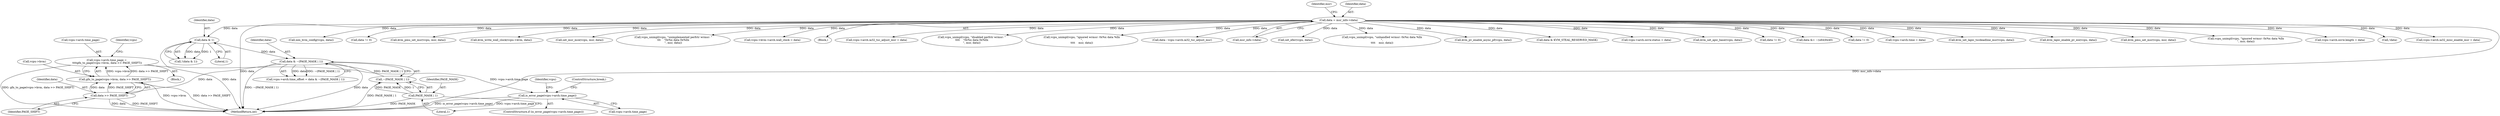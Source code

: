 digraph "0_linux_c300aa64ddf57d9c5d9c898a64b36877345dd4a9@pointer" {
"1000340" [label="(Call,vcpu->arch.time_page =\n \t\t\t\tgfn_to_page(vcpu->kvm, data >> PAGE_SHIFT))"];
"1000346" [label="(Call,gfn_to_page(vcpu->kvm, data >> PAGE_SHIFT))"];
"1000350" [label="(Call,data >> PAGE_SHIFT)"];
"1000322" [label="(Call,data & ~(PAGE_MASK | 1))"];
"1000312" [label="(Call,data & 1)"];
"1000127" [label="(Call,data = msr_info->data)"];
"1000324" [label="(Call,~(PAGE_MASK | 1))"];
"1000325" [label="(Call,PAGE_MASK | 1)"];
"1000354" [label="(Call,is_error_page(vcpu->arch.time_page))"];
"1000605" [label="(Call,xen_hvm_config(vcpu, data))"];
"1000133" [label="(Identifier,msr)"];
"1000464" [label="(Call,data != 0)"];
"1000613" [label="(Call,kvm_pmu_set_msr(vcpu, msr, data))"];
"1000289" [label="(Call,kvm_write_wall_clock(vcpu->kvm, data))"];
"1000455" [label="(Call,set_msr_mce(vcpu, msr, data))"];
"1000477" [label="(Call,vcpu_unimpl(vcpu, \"unimplemented perfctr wrmsr: \"\n\t\t\t    \"0x%x data 0x%llx\n\", msr, data))"];
"1000280" [label="(Call,vcpu->kvm->arch.wall_clock = data)"];
"1000128" [label="(Identifier,data)"];
"1000313" [label="(Identifier,data)"];
"1000324" [label="(Call,~(PAGE_MASK | 1))"];
"1000367" [label="(ControlStructure,break;)"];
"1000314" [label="(Literal,1)"];
"1000115" [label="(Block,)"];
"1000638" [label="(MethodReturn,int)"];
"1000354" [label="(Call,is_error_page(vcpu->arch.time_page))"];
"1000357" [label="(Identifier,vcpu)"];
"1000261" [label="(Call,vcpu->arch.ia32_tsc_adjust_msr = data)"];
"1000505" [label="(Call,vcpu_unimpl(vcpu, \"disabled perfctr wrmsr: \"\n\t\t\t\t    \"0x%x data 0x%llx\n\", msr, data))"];
"1000630" [label="(Call,vcpu_unimpl(vcpu, \"ignored wrmsr: 0x%x data %llx\n\",\n\t\t\t\t    msr, data))"];
"1000250" [label="(Call,data - vcpu->arch.ia32_tsc_adjust_msr)"];
"1000129" [label="(Call,msr_info->data)"];
"1000327" [label="(Literal,1)"];
"1000311" [label="(Call,!(data & 1))"];
"1000127" [label="(Call,data = msr_info->data)"];
"1000341" [label="(Call,vcpu->arch.time_page)"];
"1000144" [label="(Call,set_efer(vcpu, data))"];
"1000363" [label="(Identifier,vcpu)"];
"1000621" [label="(Call,vcpu_unimpl(vcpu, \"unhandled wrmsr: 0x%x data %llx\n\",\n\t\t\t\t    msr, data))"];
"1000370" [label="(Call,kvm_pv_enable_async_pf(vcpu, data))"];
"1000384" [label="(Call,data & KVM_STEAL_RESERVED_MASK)"];
"1000351" [label="(Identifier,data)"];
"1000579" [label="(Call,vcpu->arch.osvw.status = data)"];
"1000221" [label="(Call,kvm_set_apic_base(vcpu, data))"];
"1000323" [label="(Identifier,data)"];
"1000352" [label="(Identifier,PAGE_SHIFT)"];
"1000326" [label="(Identifier,PAGE_MASK)"];
"1000346" [label="(Call,gfn_to_page(vcpu->kvm, data >> PAGE_SHIFT))"];
"1000502" [label="(Call,data != 0)"];
"1000148" [label="(Call,data &= ~(u64)0x40)"];
"1000180" [label="(Call,data != 0)"];
"1000297" [label="(Block,)"];
"1000312" [label="(Call,data & 1)"];
"1000350" [label="(Call,data >> PAGE_SHIFT)"];
"1000300" [label="(Call,vcpu->arch.time = data)"];
"1000340" [label="(Call,vcpu->arch.time_page =\n \t\t\t\tgfn_to_page(vcpu->kvm, data >> PAGE_SHIFT))"];
"1000232" [label="(Call,kvm_set_lapic_tscdeadline_msr(vcpu, data))"];
"1000445" [label="(Call,kvm_lapic_enable_pv_eoi(vcpu, data))"];
"1000325" [label="(Call,PAGE_MASK | 1)"];
"1000495" [label="(Call,kvm_pmu_set_msr(vcpu, msr, data))"];
"1000355" [label="(Call,vcpu->arch.time_page)"];
"1000549" [label="(Call,vcpu_unimpl(vcpu, \"ignored wrmsr: 0x%x data %llx\n\", msr, data))"];
"1000353" [label="(ControlStructure,if (is_error_page(vcpu->arch.time_page)))"];
"1000562" [label="(Call,vcpu->arch.osvw.length = data)"];
"1000322" [label="(Call,data & ~(PAGE_MASK | 1))"];
"1000193" [label="(Call,!data)"];
"1000316" [label="(Call,vcpu->arch.time_offset = data & ~(PAGE_MASK | 1))"];
"1000270" [label="(Call,vcpu->arch.ia32_misc_enable_msr = data)"];
"1000347" [label="(Call,vcpu->kvm)"];
"1000340" -> "1000297"  [label="AST: "];
"1000340" -> "1000346"  [label="CFG: "];
"1000341" -> "1000340"  [label="AST: "];
"1000346" -> "1000340"  [label="AST: "];
"1000357" -> "1000340"  [label="CFG: "];
"1000340" -> "1000638"  [label="DDG: gfn_to_page(vcpu->kvm, data >> PAGE_SHIFT)"];
"1000346" -> "1000340"  [label="DDG: vcpu->kvm"];
"1000346" -> "1000340"  [label="DDG: data >> PAGE_SHIFT"];
"1000340" -> "1000354"  [label="DDG: vcpu->arch.time_page"];
"1000346" -> "1000350"  [label="CFG: "];
"1000347" -> "1000346"  [label="AST: "];
"1000350" -> "1000346"  [label="AST: "];
"1000346" -> "1000638"  [label="DDG: vcpu->kvm"];
"1000346" -> "1000638"  [label="DDG: data >> PAGE_SHIFT"];
"1000350" -> "1000346"  [label="DDG: data"];
"1000350" -> "1000346"  [label="DDG: PAGE_SHIFT"];
"1000350" -> "1000352"  [label="CFG: "];
"1000351" -> "1000350"  [label="AST: "];
"1000352" -> "1000350"  [label="AST: "];
"1000350" -> "1000638"  [label="DDG: data"];
"1000350" -> "1000638"  [label="DDG: PAGE_SHIFT"];
"1000322" -> "1000350"  [label="DDG: data"];
"1000322" -> "1000316"  [label="AST: "];
"1000322" -> "1000324"  [label="CFG: "];
"1000323" -> "1000322"  [label="AST: "];
"1000324" -> "1000322"  [label="AST: "];
"1000316" -> "1000322"  [label="CFG: "];
"1000322" -> "1000638"  [label="DDG: ~(PAGE_MASK | 1)"];
"1000322" -> "1000638"  [label="DDG: data"];
"1000322" -> "1000316"  [label="DDG: data"];
"1000322" -> "1000316"  [label="DDG: ~(PAGE_MASK | 1)"];
"1000312" -> "1000322"  [label="DDG: data"];
"1000324" -> "1000322"  [label="DDG: PAGE_MASK | 1"];
"1000312" -> "1000311"  [label="AST: "];
"1000312" -> "1000314"  [label="CFG: "];
"1000313" -> "1000312"  [label="AST: "];
"1000314" -> "1000312"  [label="AST: "];
"1000311" -> "1000312"  [label="CFG: "];
"1000312" -> "1000638"  [label="DDG: data"];
"1000312" -> "1000311"  [label="DDG: data"];
"1000312" -> "1000311"  [label="DDG: 1"];
"1000127" -> "1000312"  [label="DDG: data"];
"1000127" -> "1000115"  [label="AST: "];
"1000127" -> "1000129"  [label="CFG: "];
"1000128" -> "1000127"  [label="AST: "];
"1000129" -> "1000127"  [label="AST: "];
"1000133" -> "1000127"  [label="CFG: "];
"1000127" -> "1000638"  [label="DDG: msr_info->data"];
"1000127" -> "1000638"  [label="DDG: data"];
"1000127" -> "1000144"  [label="DDG: data"];
"1000127" -> "1000148"  [label="DDG: data"];
"1000127" -> "1000180"  [label="DDG: data"];
"1000127" -> "1000193"  [label="DDG: data"];
"1000127" -> "1000221"  [label="DDG: data"];
"1000127" -> "1000232"  [label="DDG: data"];
"1000127" -> "1000250"  [label="DDG: data"];
"1000127" -> "1000261"  [label="DDG: data"];
"1000127" -> "1000270"  [label="DDG: data"];
"1000127" -> "1000280"  [label="DDG: data"];
"1000127" -> "1000289"  [label="DDG: data"];
"1000127" -> "1000300"  [label="DDG: data"];
"1000127" -> "1000370"  [label="DDG: data"];
"1000127" -> "1000384"  [label="DDG: data"];
"1000127" -> "1000445"  [label="DDG: data"];
"1000127" -> "1000455"  [label="DDG: data"];
"1000127" -> "1000464"  [label="DDG: data"];
"1000127" -> "1000477"  [label="DDG: data"];
"1000127" -> "1000495"  [label="DDG: data"];
"1000127" -> "1000502"  [label="DDG: data"];
"1000127" -> "1000505"  [label="DDG: data"];
"1000127" -> "1000549"  [label="DDG: data"];
"1000127" -> "1000562"  [label="DDG: data"];
"1000127" -> "1000579"  [label="DDG: data"];
"1000127" -> "1000605"  [label="DDG: data"];
"1000127" -> "1000613"  [label="DDG: data"];
"1000127" -> "1000621"  [label="DDG: data"];
"1000127" -> "1000630"  [label="DDG: data"];
"1000324" -> "1000325"  [label="CFG: "];
"1000325" -> "1000324"  [label="AST: "];
"1000324" -> "1000638"  [label="DDG: PAGE_MASK | 1"];
"1000325" -> "1000324"  [label="DDG: PAGE_MASK"];
"1000325" -> "1000324"  [label="DDG: 1"];
"1000325" -> "1000327"  [label="CFG: "];
"1000326" -> "1000325"  [label="AST: "];
"1000327" -> "1000325"  [label="AST: "];
"1000325" -> "1000638"  [label="DDG: PAGE_MASK"];
"1000354" -> "1000353"  [label="AST: "];
"1000354" -> "1000355"  [label="CFG: "];
"1000355" -> "1000354"  [label="AST: "];
"1000363" -> "1000354"  [label="CFG: "];
"1000367" -> "1000354"  [label="CFG: "];
"1000354" -> "1000638"  [label="DDG: is_error_page(vcpu->arch.time_page)"];
"1000354" -> "1000638"  [label="DDG: vcpu->arch.time_page"];
}

